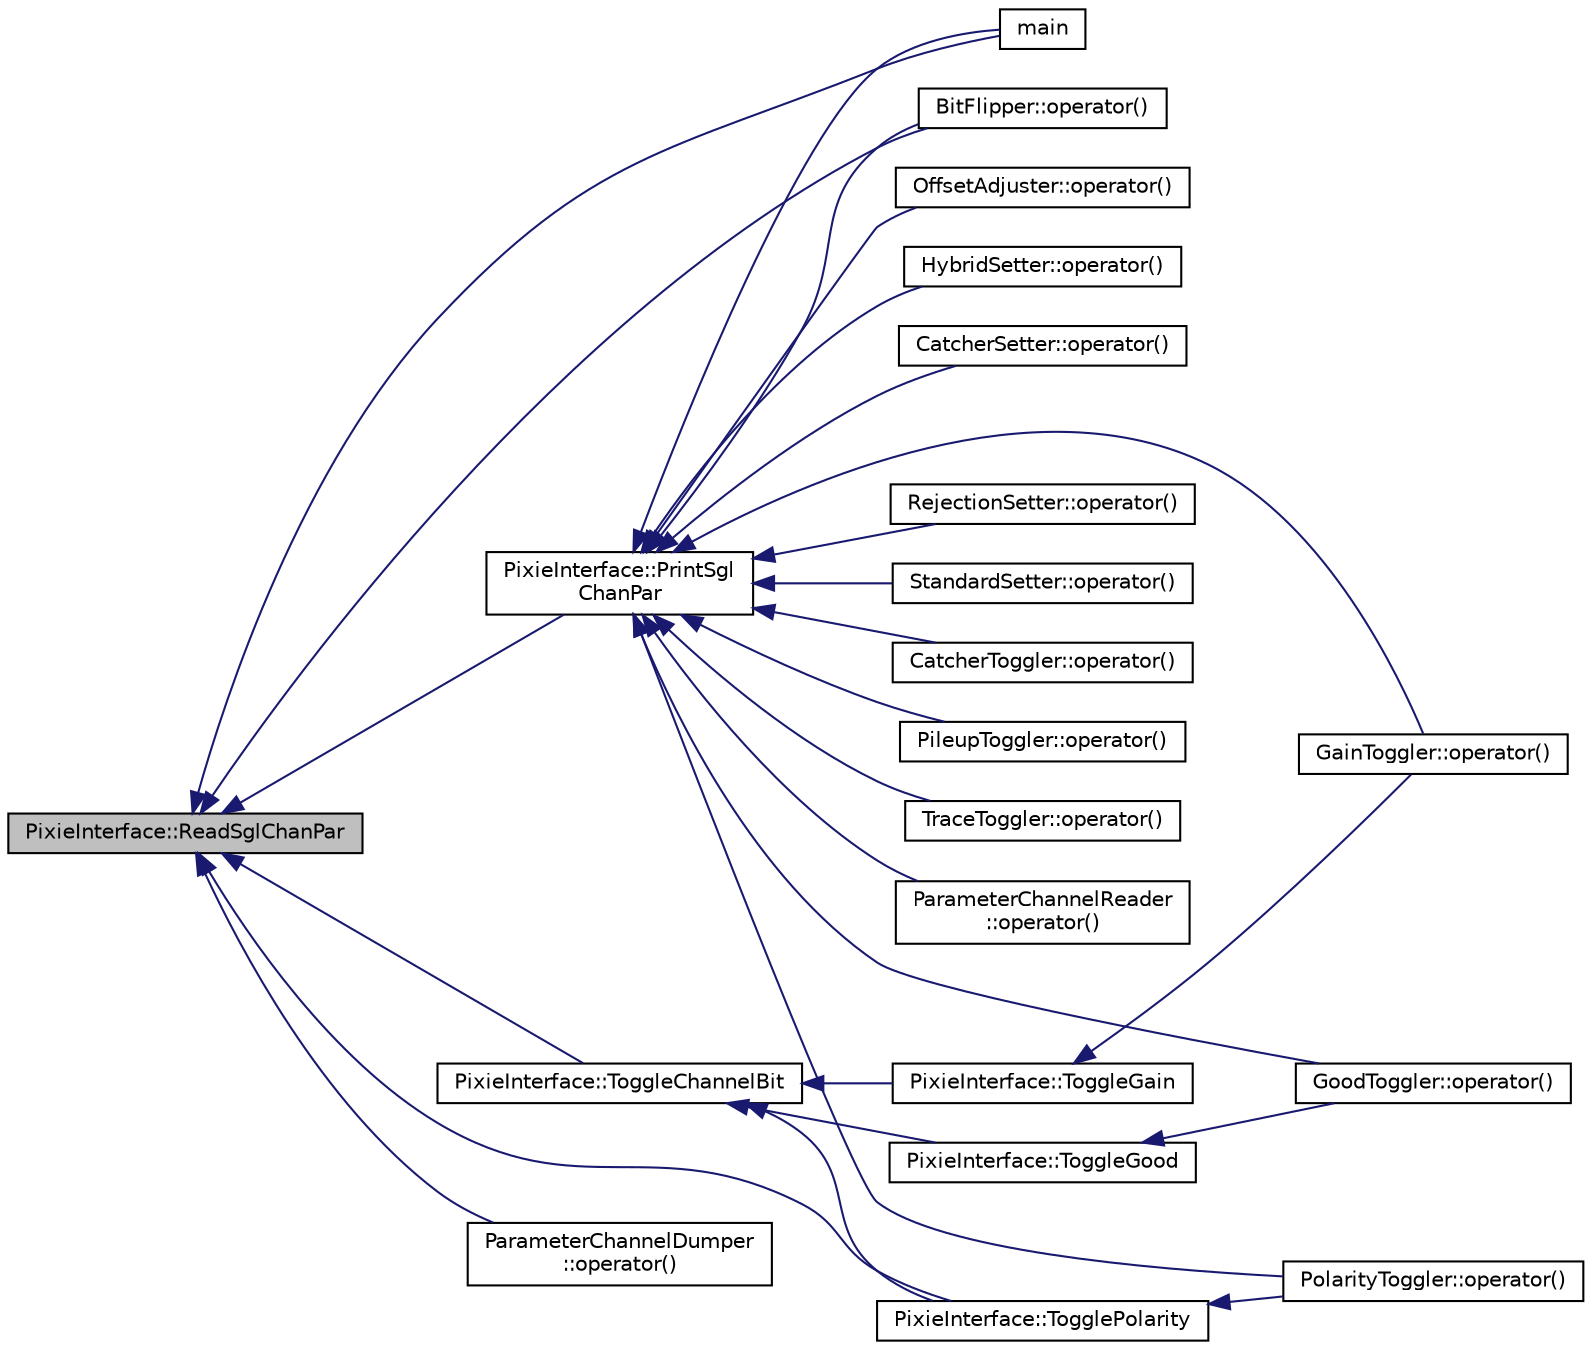 digraph "PixieInterface::ReadSglChanPar"
{
  edge [fontname="Helvetica",fontsize="10",labelfontname="Helvetica",labelfontsize="10"];
  node [fontname="Helvetica",fontsize="10",shape=record];
  rankdir="LR";
  Node1 [label="PixieInterface::ReadSglChanPar",height=0.2,width=0.4,color="black", fillcolor="grey75", style="filled", fontcolor="black"];
  Node1 -> Node2 [dir="back",color="midnightblue",fontsize="10",style="solid",fontname="Helvetica"];
  Node2 [label="main",height=0.2,width=0.4,color="black", fillcolor="white", style="filled",URL="$db/d9f/param_scan_8cpp.html#a0ddf1224851353fc92bfbff6f499fa97",tooltip="A program. "];
  Node1 -> Node3 [dir="back",color="midnightblue",fontsize="10",style="solid",fontname="Helvetica"];
  Node3 [label="PixieInterface::PrintSgl\lChanPar",height=0.2,width=0.4,color="black", fillcolor="white", style="filled",URL="$d9/dc6/class_pixie_interface.html#aed6aa4fe372ef3e1e658915fb7cd3885"];
  Node3 -> Node2 [dir="back",color="midnightblue",fontsize="10",style="solid",fontname="Helvetica"];
  Node3 -> Node4 [dir="back",color="midnightblue",fontsize="10",style="solid",fontname="Helvetica"];
  Node4 [label="BitFlipper::operator()",height=0.2,width=0.4,color="black", fillcolor="white", style="filled",URL="$d0/d6f/class_bit_flipper.html#ab50f1ee20e65a21b00b7cf905e16b294"];
  Node3 -> Node5 [dir="back",color="midnightblue",fontsize="10",style="solid",fontname="Helvetica"];
  Node5 [label="ParameterChannelReader\l::operator()",height=0.2,width=0.4,color="black", fillcolor="white", style="filled",URL="$d9/dfc/class_parameter_channel_reader.html#a1e0d0b7665a5dfd154d3f25e55e69d3b"];
  Node3 -> Node6 [dir="back",color="midnightblue",fontsize="10",style="solid",fontname="Helvetica"];
  Node6 [label="OffsetAdjuster::operator()",height=0.2,width=0.4,color="black", fillcolor="white", style="filled",URL="$dc/d5b/class_offset_adjuster.html#ae50267b0040dcaee357035469c93d13e"];
  Node3 -> Node7 [dir="back",color="midnightblue",fontsize="10",style="solid",fontname="Helvetica"];
  Node7 [label="HybridSetter::operator()",height=0.2,width=0.4,color="black", fillcolor="white", style="filled",URL="$d3/d42/class_hybrid_setter.html#a07b28f916c96faede61aff1bddd033d7"];
  Node3 -> Node8 [dir="back",color="midnightblue",fontsize="10",style="solid",fontname="Helvetica"];
  Node8 [label="CatcherSetter::operator()",height=0.2,width=0.4,color="black", fillcolor="white", style="filled",URL="$de/d44/class_catcher_setter.html#a820ee6f97299901120144b76280733e2"];
  Node3 -> Node9 [dir="back",color="midnightblue",fontsize="10",style="solid",fontname="Helvetica"];
  Node9 [label="RejectionSetter::operator()",height=0.2,width=0.4,color="black", fillcolor="white", style="filled",URL="$d6/dea/class_rejection_setter.html#a9eae57ed216131a3019cf8ba2b58f78f"];
  Node3 -> Node10 [dir="back",color="midnightblue",fontsize="10",style="solid",fontname="Helvetica"];
  Node10 [label="StandardSetter::operator()",height=0.2,width=0.4,color="black", fillcolor="white", style="filled",URL="$d5/dd7/class_standard_setter.html#ab88aeb735edac44d25880f7129a3cf98"];
  Node3 -> Node11 [dir="back",color="midnightblue",fontsize="10",style="solid",fontname="Helvetica"];
  Node11 [label="CatcherToggler::operator()",height=0.2,width=0.4,color="black", fillcolor="white", style="filled",URL="$d2/dbc/class_catcher_toggler.html#a7743016f7de84bd601de5867cbb87766"];
  Node3 -> Node12 [dir="back",color="midnightblue",fontsize="10",style="solid",fontname="Helvetica"];
  Node12 [label="GainToggler::operator()",height=0.2,width=0.4,color="black", fillcolor="white", style="filled",URL="$d2/dc4/class_gain_toggler.html#a76d007d56b6b5c7aff8198b75247d7b4"];
  Node3 -> Node13 [dir="back",color="midnightblue",fontsize="10",style="solid",fontname="Helvetica"];
  Node13 [label="GoodToggler::operator()",height=0.2,width=0.4,color="black", fillcolor="white", style="filled",URL="$d2/dee/class_good_toggler.html#a9d0e33e2af3d0430c65f155e5c9004a5"];
  Node3 -> Node14 [dir="back",color="midnightblue",fontsize="10",style="solid",fontname="Helvetica"];
  Node14 [label="PileupToggler::operator()",height=0.2,width=0.4,color="black", fillcolor="white", style="filled",URL="$d2/d12/class_pileup_toggler.html#a4a474b11899af53a645f8eb4a6ebb157"];
  Node3 -> Node15 [dir="back",color="midnightblue",fontsize="10",style="solid",fontname="Helvetica"];
  Node15 [label="PolarityToggler::operator()",height=0.2,width=0.4,color="black", fillcolor="white", style="filled",URL="$d3/dc6/class_polarity_toggler.html#a6705a25308576912ce1c8d5b0fa73d58"];
  Node3 -> Node16 [dir="back",color="midnightblue",fontsize="10",style="solid",fontname="Helvetica"];
  Node16 [label="TraceToggler::operator()",height=0.2,width=0.4,color="black", fillcolor="white", style="filled",URL="$d9/d11/class_trace_toggler.html#a92b3af3424ebf4f404beb862eeed53b3"];
  Node1 -> Node17 [dir="back",color="midnightblue",fontsize="10",style="solid",fontname="Helvetica"];
  Node17 [label="PixieInterface::TogglePolarity",height=0.2,width=0.4,color="black", fillcolor="white", style="filled",URL="$d9/dc6/class_pixie_interface.html#aeeb829ac5910cc009fbd47972d691739"];
  Node17 -> Node15 [dir="back",color="midnightblue",fontsize="10",style="solid",fontname="Helvetica"];
  Node1 -> Node18 [dir="back",color="midnightblue",fontsize="10",style="solid",fontname="Helvetica"];
  Node18 [label="PixieInterface::ToggleChannelBit",height=0.2,width=0.4,color="black", fillcolor="white", style="filled",URL="$d9/dc6/class_pixie_interface.html#a448ef741698cfdc9e48dc47bd4639070"];
  Node18 -> Node19 [dir="back",color="midnightblue",fontsize="10",style="solid",fontname="Helvetica"];
  Node19 [label="PixieInterface::ToggleGain",height=0.2,width=0.4,color="black", fillcolor="white", style="filled",URL="$d9/dc6/class_pixie_interface.html#ae66119213d67fc56d52553b4617e9621"];
  Node19 -> Node12 [dir="back",color="midnightblue",fontsize="10",style="solid",fontname="Helvetica"];
  Node18 -> Node20 [dir="back",color="midnightblue",fontsize="10",style="solid",fontname="Helvetica"];
  Node20 [label="PixieInterface::ToggleGood",height=0.2,width=0.4,color="black", fillcolor="white", style="filled",URL="$d9/dc6/class_pixie_interface.html#ad3fd214177f74ad393e0892d4e57e67e"];
  Node20 -> Node13 [dir="back",color="midnightblue",fontsize="10",style="solid",fontname="Helvetica"];
  Node18 -> Node17 [dir="back",color="midnightblue",fontsize="10",style="solid",fontname="Helvetica"];
  Node1 -> Node4 [dir="back",color="midnightblue",fontsize="10",style="solid",fontname="Helvetica"];
  Node1 -> Node21 [dir="back",color="midnightblue",fontsize="10",style="solid",fontname="Helvetica"];
  Node21 [label="ParameterChannelDumper\l::operator()",height=0.2,width=0.4,color="black", fillcolor="white", style="filled",URL="$d5/dac/class_parameter_channel_dumper.html#abaca99afb5e123d2996a085af7f43218"];
}
